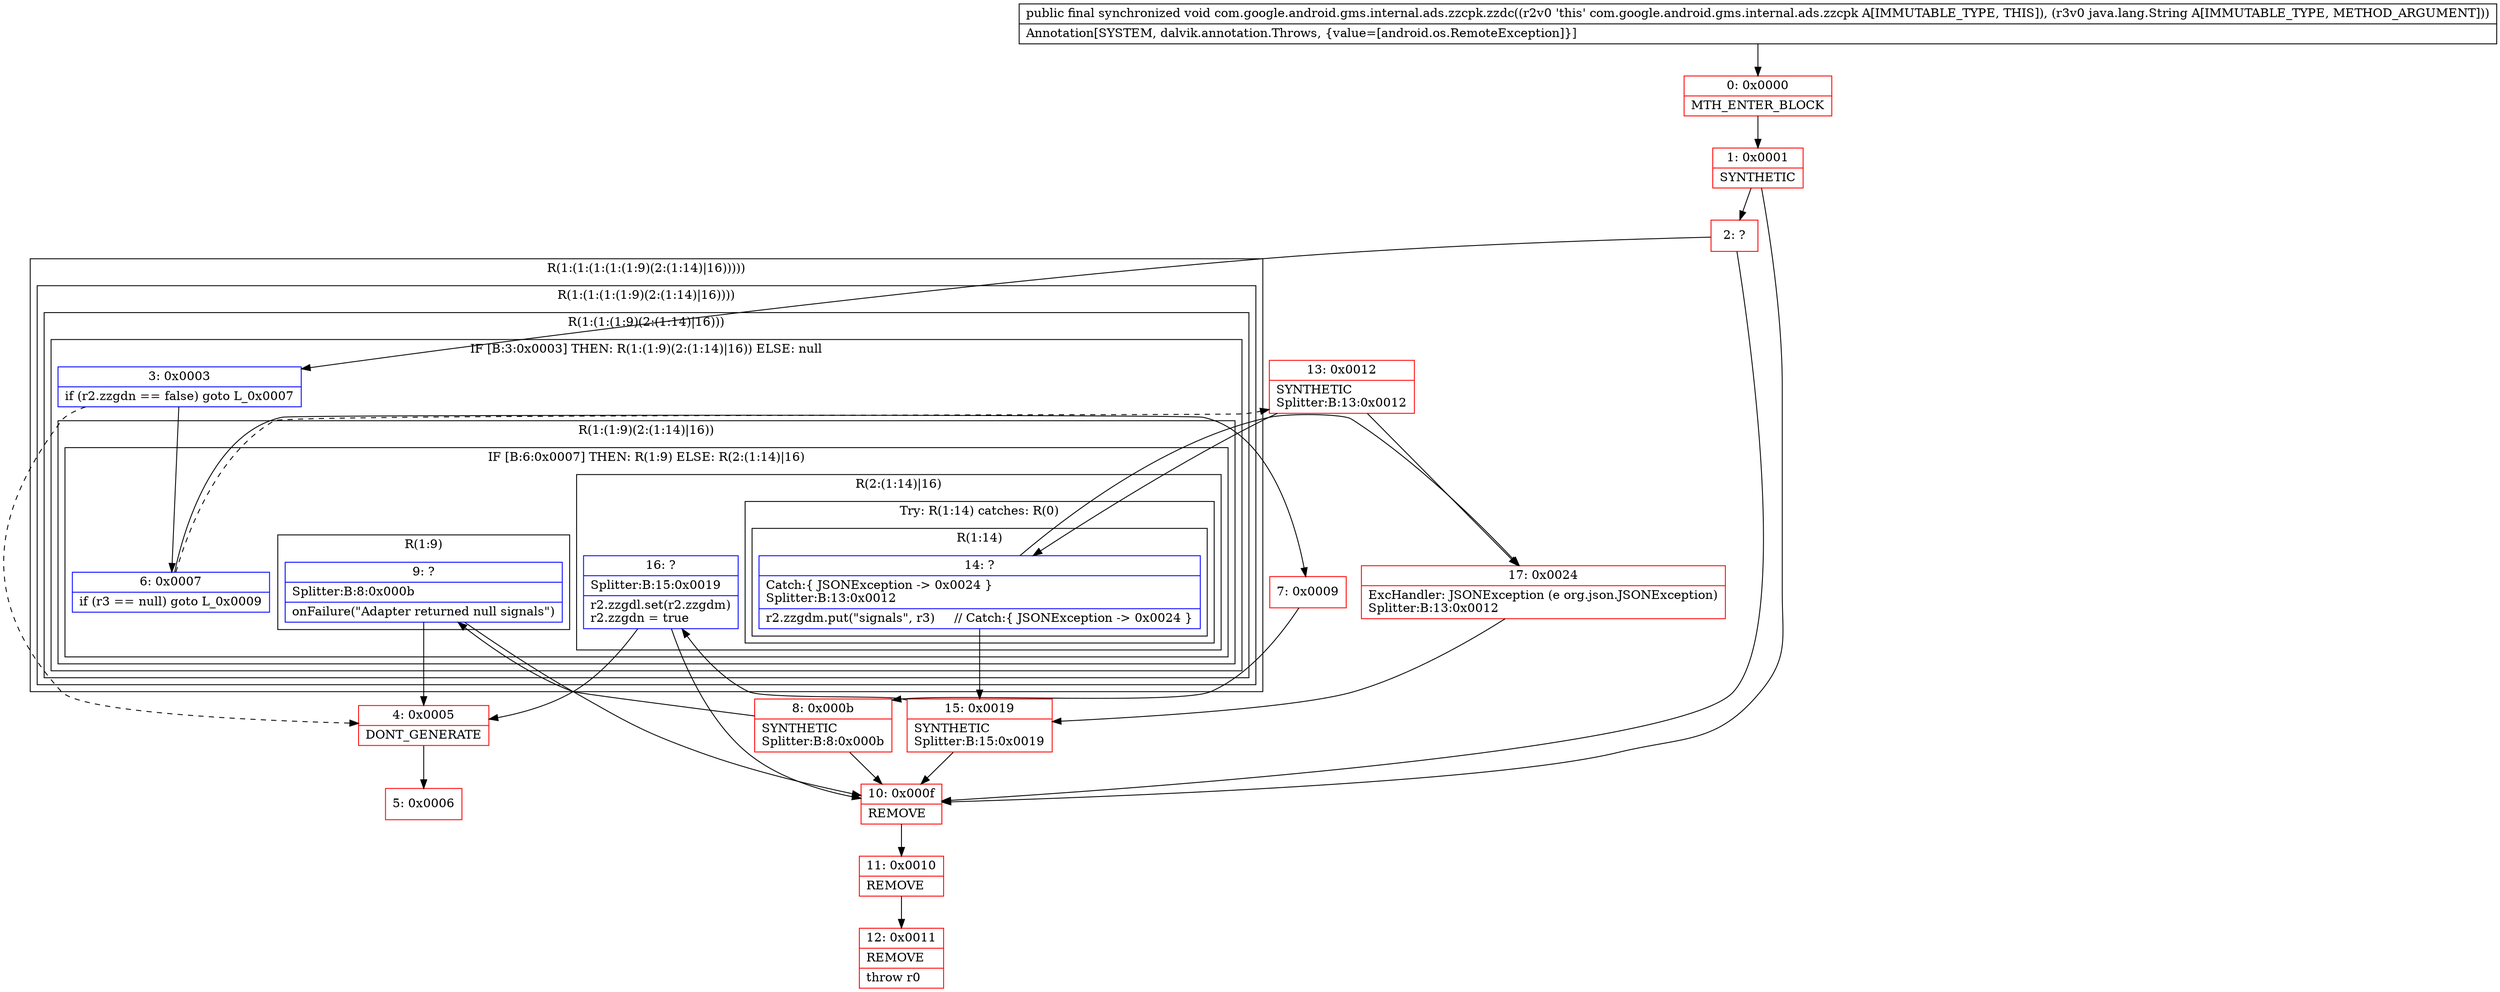 digraph "CFG forcom.google.android.gms.internal.ads.zzcpk.zzdc(Ljava\/lang\/String;)V" {
subgraph cluster_Region_805672988 {
label = "R(1:(1:(1:(1:(1:9)(2:(1:14)|16)))))";
node [shape=record,color=blue];
subgraph cluster_Region_1929405088 {
label = "R(1:(1:(1:(1:9)(2:(1:14)|16))))";
node [shape=record,color=blue];
subgraph cluster_Region_1457468477 {
label = "R(1:(1:(1:9)(2:(1:14)|16)))";
node [shape=record,color=blue];
subgraph cluster_IfRegion_1244569949 {
label = "IF [B:3:0x0003] THEN: R(1:(1:9)(2:(1:14)|16)) ELSE: null";
node [shape=record,color=blue];
Node_3 [shape=record,label="{3\:\ 0x0003|if (r2.zzgdn == false) goto L_0x0007\l}"];
subgraph cluster_Region_1450644860 {
label = "R(1:(1:9)(2:(1:14)|16))";
node [shape=record,color=blue];
subgraph cluster_IfRegion_647133296 {
label = "IF [B:6:0x0007] THEN: R(1:9) ELSE: R(2:(1:14)|16)";
node [shape=record,color=blue];
Node_6 [shape=record,label="{6\:\ 0x0007|if (r3 == null) goto L_0x0009\l}"];
subgraph cluster_Region_155442755 {
label = "R(1:9)";
node [shape=record,color=blue];
Node_9 [shape=record,label="{9\:\ ?|Splitter:B:8:0x000b\l|onFailure(\"Adapter returned null signals\")\l}"];
}
subgraph cluster_Region_911778431 {
label = "R(2:(1:14)|16)";
node [shape=record,color=blue];
subgraph cluster_TryCatchRegion_1491770685 {
label = "Try: R(1:14) catches: R(0)";
node [shape=record,color=blue];
subgraph cluster_Region_1829646248 {
label = "R(1:14)";
node [shape=record,color=blue];
Node_14 [shape=record,label="{14\:\ ?|Catch:\{ JSONException \-\> 0x0024 \}\lSplitter:B:13:0x0012\l|r2.zzgdm.put(\"signals\", r3)     \/\/ Catch:\{ JSONException \-\> 0x0024 \}\l}"];
}
subgraph cluster_Region_2049463692 {
label = "R(0) | ExcHandler: JSONException (e org.json.JSONException)\l";
node [shape=record,color=blue];
}
}
Node_16 [shape=record,label="{16\:\ ?|Splitter:B:15:0x0019\l|r2.zzgdl.set(r2.zzgdm)\lr2.zzgdn = true\l}"];
}
}
}
}
}
}
}
subgraph cluster_Region_2049463692 {
label = "R(0) | ExcHandler: JSONException (e org.json.JSONException)\l";
node [shape=record,color=blue];
}
Node_0 [shape=record,color=red,label="{0\:\ 0x0000|MTH_ENTER_BLOCK\l}"];
Node_1 [shape=record,color=red,label="{1\:\ 0x0001|SYNTHETIC\l}"];
Node_2 [shape=record,color=red,label="{2\:\ ?}"];
Node_4 [shape=record,color=red,label="{4\:\ 0x0005|DONT_GENERATE\l}"];
Node_5 [shape=record,color=red,label="{5\:\ 0x0006}"];
Node_7 [shape=record,color=red,label="{7\:\ 0x0009}"];
Node_8 [shape=record,color=red,label="{8\:\ 0x000b|SYNTHETIC\lSplitter:B:8:0x000b\l}"];
Node_10 [shape=record,color=red,label="{10\:\ 0x000f|REMOVE\l}"];
Node_11 [shape=record,color=red,label="{11\:\ 0x0010|REMOVE\l}"];
Node_12 [shape=record,color=red,label="{12\:\ 0x0011|REMOVE\l|throw r0\l}"];
Node_13 [shape=record,color=red,label="{13\:\ 0x0012|SYNTHETIC\lSplitter:B:13:0x0012\l}"];
Node_15 [shape=record,color=red,label="{15\:\ 0x0019|SYNTHETIC\lSplitter:B:15:0x0019\l}"];
Node_17 [shape=record,color=red,label="{17\:\ 0x0024|ExcHandler: JSONException (e org.json.JSONException)\lSplitter:B:13:0x0012\l}"];
MethodNode[shape=record,label="{public final synchronized void com.google.android.gms.internal.ads.zzcpk.zzdc((r2v0 'this' com.google.android.gms.internal.ads.zzcpk A[IMMUTABLE_TYPE, THIS]), (r3v0 java.lang.String A[IMMUTABLE_TYPE, METHOD_ARGUMENT]))  | Annotation[SYSTEM, dalvik.annotation.Throws, \{value=[android.os.RemoteException]\}]\l}"];
MethodNode -> Node_0;
Node_3 -> Node_4[style=dashed];
Node_3 -> Node_6;
Node_6 -> Node_7;
Node_6 -> Node_13[style=dashed];
Node_9 -> Node_10;
Node_9 -> Node_4;
Node_14 -> Node_15;
Node_14 -> Node_17;
Node_16 -> Node_10;
Node_16 -> Node_4;
Node_0 -> Node_1;
Node_1 -> Node_2;
Node_1 -> Node_10;
Node_2 -> Node_3;
Node_2 -> Node_10;
Node_4 -> Node_5;
Node_7 -> Node_8;
Node_8 -> Node_9;
Node_8 -> Node_10;
Node_10 -> Node_11;
Node_11 -> Node_12;
Node_13 -> Node_14;
Node_13 -> Node_17;
Node_15 -> Node_16;
Node_15 -> Node_10;
Node_17 -> Node_15;
}

